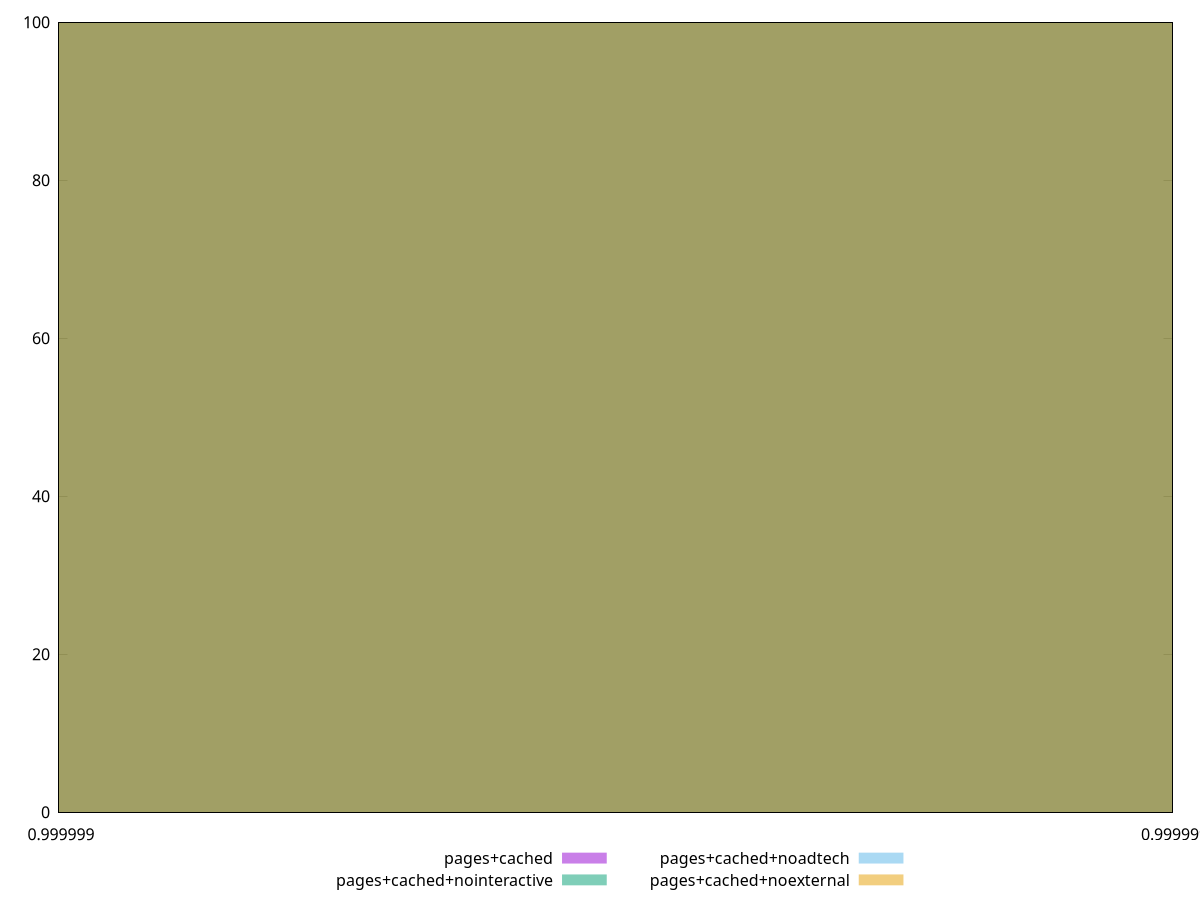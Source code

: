 $_pagesCached <<EOF
0.9999993380488859 100
EOF
$_pagesCachedNointeractive <<EOF
0.9999993380488859 100
EOF
$_pagesCachedNoadtech <<EOF
0.9999993380488859 100
EOF
$_pagesCachedNoexternal <<EOF
0.9999993380488859 100
EOF
set key outside below
set terminal pngcairo
set output "report_00004_2020-11-02T20-21-41.718Z/estimated-input-latency/estimated-input-latency_pages+cached_pages+cached+nointeractive_pages+cached+noadtech_pages+cached+noexternal+hist.png"
set boxwidth 4.323062270729413e-16
set style fill transparent solid 0.5 noborder
set yrange [0:100]
plot $_pagesCached title "pages+cached" with boxes ,$_pagesCachedNointeractive title "pages+cached+nointeractive" with boxes ,$_pagesCachedNoadtech title "pages+cached+noadtech" with boxes ,$_pagesCachedNoexternal title "pages+cached+noexternal" with boxes ,